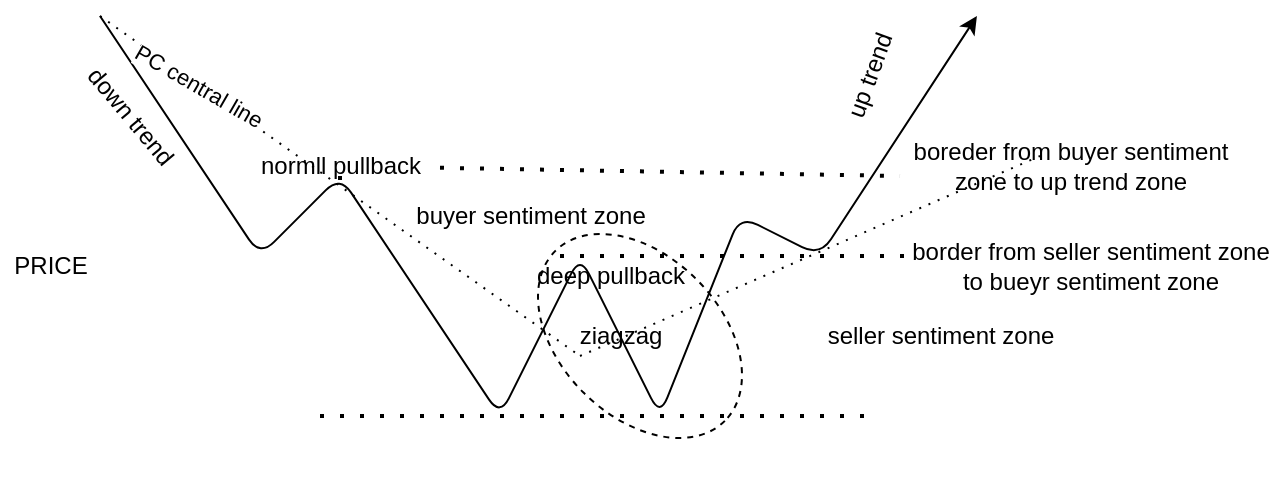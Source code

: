 <mxfile version="14.6.13" type="device"><diagram id="8FRweUoaVcbrPi_423-D" name="Страница 1"><mxGraphModel dx="1086" dy="626" grid="1" gridSize="10" guides="1" tooltips="1" connect="1" arrows="1" fold="1" page="1" pageScale="1" pageWidth="827" pageHeight="1169" math="0" shadow="0"><root><mxCell id="0"/><mxCell id="1" parent="0"/><mxCell id="0lZZbJjXvuJJ77c5PogP-38" value="" style="ellipse;whiteSpace=wrap;html=1;rotation=45;dashed=1;" vertex="1" parent="1"><mxGeometry x="290.001" y="160.001" width="120" height="80" as="geometry"/></mxCell><mxCell id="0lZZbJjXvuJJ77c5PogP-4" value="" style="endArrow=classic;html=1;startArrow=none;" edge="1" parent="1"><mxGeometry width="50" height="50" relative="1" as="geometry"><mxPoint x="80" y="40" as="sourcePoint"/><mxPoint x="518.462" y="40" as="targetPoint"/><Array as="points"><mxPoint x="160" y="160"/><mxPoint x="200" y="120"/><mxPoint x="280" y="240"/><mxPoint x="320" y="160"/><mxPoint x="360" y="240"/><mxPoint x="400" y="140"/><mxPoint x="440" y="160"/></Array></mxGeometry></mxCell><mxCell id="0lZZbJjXvuJJ77c5PogP-6" value="" style="endArrow=none;dashed=1;html=1;dashPattern=1 4;" edge="1" parent="1"><mxGeometry width="50" height="50" relative="1" as="geometry"><mxPoint x="80" y="40" as="sourcePoint"/><mxPoint x="320" y="210" as="targetPoint"/></mxGeometry></mxCell><mxCell id="0lZZbJjXvuJJ77c5PogP-16" value="PC central line" style="edgeLabel;html=1;align=center;verticalAlign=middle;resizable=0;points=[];rotation=30;" vertex="1" connectable="0" parent="0lZZbJjXvuJJ77c5PogP-6"><mxGeometry x="-0.587" relative="1" as="geometry"><mxPoint as="offset"/></mxGeometry></mxCell><mxCell id="0lZZbJjXvuJJ77c5PogP-8" value="" style="endArrow=none;dashed=1;html=1;strokeWidth=2;dashPattern=1 4;" edge="1" parent="1"><mxGeometry width="50" height="50" relative="1" as="geometry"><mxPoint x="310" y="160" as="sourcePoint"/><mxPoint x="490" y="160" as="targetPoint"/></mxGeometry></mxCell><mxCell id="0lZZbJjXvuJJ77c5PogP-9" value="" style="endArrow=none;dashed=1;html=1;dashPattern=1 4;strokeWidth=2;startArrow=none;" edge="1" parent="1" source="0lZZbJjXvuJJ77c5PogP-47"><mxGeometry width="50" height="50" relative="1" as="geometry"><mxPoint x="200" y="120" as="sourcePoint"/><mxPoint x="480" y="120" as="targetPoint"/></mxGeometry></mxCell><mxCell id="0lZZbJjXvuJJ77c5PogP-12" value="" style="endArrow=none;dashed=1;html=1;dashPattern=1 4;strokeWidth=2;" edge="1" parent="1"><mxGeometry width="50" height="50" relative="1" as="geometry"><mxPoint x="190" y="240" as="sourcePoint"/><mxPoint x="470" y="240" as="targetPoint"/></mxGeometry></mxCell><mxCell id="0lZZbJjXvuJJ77c5PogP-26" value="seller sentiment zone" style="text;html=1;align=center;verticalAlign=middle;resizable=0;points=[];autosize=1;strokeColor=none;" vertex="1" parent="1"><mxGeometry x="435" y="190" width="130" height="20" as="geometry"/></mxCell><mxCell id="0lZZbJjXvuJJ77c5PogP-27" value="up trend" style="text;html=1;align=center;verticalAlign=middle;resizable=0;points=[];autosize=1;strokeColor=none;rotation=-70;" vertex="1" parent="1"><mxGeometry x="435" y="60" width="60" height="20" as="geometry"/></mxCell><mxCell id="0lZZbJjXvuJJ77c5PogP-33" value="buyer sentiment zone" style="text;html=1;align=center;verticalAlign=middle;resizable=0;points=[];autosize=1;strokeColor=none;" vertex="1" parent="1"><mxGeometry x="230" y="130" width="130" height="20" as="geometry"/></mxCell><mxCell id="0lZZbJjXvuJJ77c5PogP-36" value="down trend" style="text;html=1;align=center;verticalAlign=middle;resizable=0;points=[];autosize=1;strokeColor=none;rotation=50;" vertex="1" parent="1"><mxGeometry x="60" y="80" width="70" height="20" as="geometry"/></mxCell><mxCell id="0lZZbJjXvuJJ77c5PogP-39" value="" style="endArrow=none;dashed=1;html=1;dashPattern=1 4;" edge="1" parent="1"><mxGeometry width="50" height="50" relative="1" as="geometry"><mxPoint x="320" y="210" as="sourcePoint"/><mxPoint x="550" y="110" as="targetPoint"/></mxGeometry></mxCell><mxCell id="0lZZbJjXvuJJ77c5PogP-40" value="ziagzag" style="text;html=1;align=center;verticalAlign=middle;resizable=0;points=[];autosize=1;strokeColor=none;" vertex="1" parent="1"><mxGeometry x="310" y="190" width="60" height="20" as="geometry"/></mxCell><mxCell id="0lZZbJjXvuJJ77c5PogP-41" value="border from seller sentiment zone&lt;br&gt;to bueyr sentiment zone" style="text;html=1;align=center;verticalAlign=middle;resizable=0;points=[];autosize=1;strokeColor=none;" vertex="1" parent="1"><mxGeometry x="480" y="150" width="190" height="30" as="geometry"/></mxCell><mxCell id="0lZZbJjXvuJJ77c5PogP-42" value="boreder from buyer sentiment &lt;br&gt;zone to up trend zone" style="text;html=1;align=center;verticalAlign=middle;resizable=0;points=[];autosize=1;strokeColor=none;" vertex="1" parent="1"><mxGeometry x="480" y="100" width="170" height="30" as="geometry"/></mxCell><mxCell id="0lZZbJjXvuJJ77c5PogP-47" value="normll pullback" style="text;html=1;align=center;verticalAlign=middle;resizable=0;points=[];autosize=1;strokeColor=none;" vertex="1" parent="1"><mxGeometry x="150" y="105" width="100" height="20" as="geometry"/></mxCell><mxCell id="0lZZbJjXvuJJ77c5PogP-48" value="" style="endArrow=none;dashed=1;html=1;dashPattern=1 4;strokeWidth=2;" edge="1" parent="1" target="0lZZbJjXvuJJ77c5PogP-47"><mxGeometry width="50" height="50" relative="1" as="geometry"><mxPoint x="200" y="120" as="sourcePoint"/><mxPoint x="480" y="120" as="targetPoint"/></mxGeometry></mxCell><mxCell id="0lZZbJjXvuJJ77c5PogP-49" value="deep pullback" style="text;html=1;align=center;verticalAlign=middle;resizable=0;points=[];autosize=1;strokeColor=none;" vertex="1" parent="1"><mxGeometry x="290" y="160" width="90" height="20" as="geometry"/></mxCell><mxCell id="0lZZbJjXvuJJ77c5PogP-53" value="PRICE" style="text;html=1;align=center;verticalAlign=middle;resizable=0;points=[];autosize=1;strokeColor=none;" vertex="1" parent="1"><mxGeometry x="30" y="155" width="50" height="20" as="geometry"/></mxCell></root></mxGraphModel></diagram></mxfile>